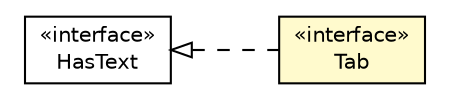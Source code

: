 #!/usr/local/bin/dot
#
# Class diagram 
# Generated by UMLGraph version R5_6-24-gf6e263 (http://www.umlgraph.org/)
#

digraph G {
	edge [fontname="Helvetica",fontsize=10,labelfontname="Helvetica",labelfontsize=10];
	node [fontname="Helvetica",fontsize=10,shape=plaintext];
	nodesep=0.25;
	ranksep=0.5;
	rankdir=LR;
	// com.gwtplatform.mvp.client.Tab
	c372449 [label=<<table title="com.gwtplatform.mvp.client.Tab" border="0" cellborder="1" cellspacing="0" cellpadding="2" port="p" bgcolor="lemonChiffon" href="./Tab.html">
		<tr><td><table border="0" cellspacing="0" cellpadding="1">
<tr><td align="center" balign="center"> &#171;interface&#187; </td></tr>
<tr><td align="center" balign="center"> Tab </td></tr>
		</table></td></tr>
		</table>>, URL="./Tab.html", fontname="Helvetica", fontcolor="black", fontsize=10.0];
	//com.gwtplatform.mvp.client.Tab implements com.google.gwt.user.client.ui.HasText
	c372922:p -> c372449:p [dir=back,arrowtail=empty,style=dashed];
	// com.google.gwt.user.client.ui.HasText
	c372922 [label=<<table title="com.google.gwt.user.client.ui.HasText" border="0" cellborder="1" cellspacing="0" cellpadding="2" port="p" href="http://google-web-toolkit.googlecode.com/svn/javadoc/latest/com/google/gwt/user/client/ui/HasText.html">
		<tr><td><table border="0" cellspacing="0" cellpadding="1">
<tr><td align="center" balign="center"> &#171;interface&#187; </td></tr>
<tr><td align="center" balign="center"> HasText </td></tr>
		</table></td></tr>
		</table>>, URL="http://google-web-toolkit.googlecode.com/svn/javadoc/latest/com/google/gwt/user/client/ui/HasText.html", fontname="Helvetica", fontcolor="black", fontsize=10.0];
}

